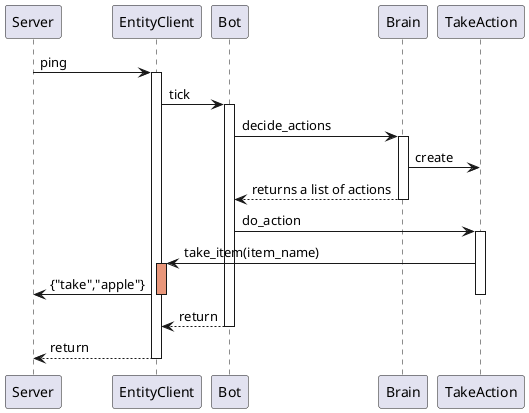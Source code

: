 @startuml


Server -> EntityClient : ping
activate EntityClient

    EntityClient -> Bot : tick
    activate Bot

        Bot -> Brain : decide_actions
        activate Brain
            Brain -> TakeAction : create
            Brain --> Bot : returns a list of actions
        deactivate Brain
        Bot -> TakeAction : do_action
        activate TakeAction
            TakeAction -> EntityClient : take_item(item_name)
            activate EntityClient #DarkSalmon
        
            EntityClient -> Server : {"take","apple"}
        deactivate EntityClient
        deactivate TakeAction
        Bot --> EntityClient : return
    deactivate Bot
    EntityClient --> Server : return
deactivate EntityClient

@enduml